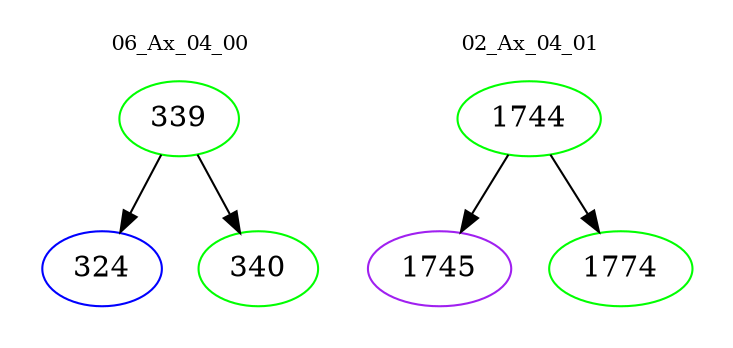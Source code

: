 digraph{
subgraph cluster_0 {
color = white
label = "06_Ax_04_00";
fontsize=10;
T0_339 [label="339", color="green"]
T0_339 -> T0_324 [color="black"]
T0_324 [label="324", color="blue"]
T0_339 -> T0_340 [color="black"]
T0_340 [label="340", color="green"]
}
subgraph cluster_1 {
color = white
label = "02_Ax_04_01";
fontsize=10;
T1_1744 [label="1744", color="green"]
T1_1744 -> T1_1745 [color="black"]
T1_1745 [label="1745", color="purple"]
T1_1744 -> T1_1774 [color="black"]
T1_1774 [label="1774", color="green"]
}
}
